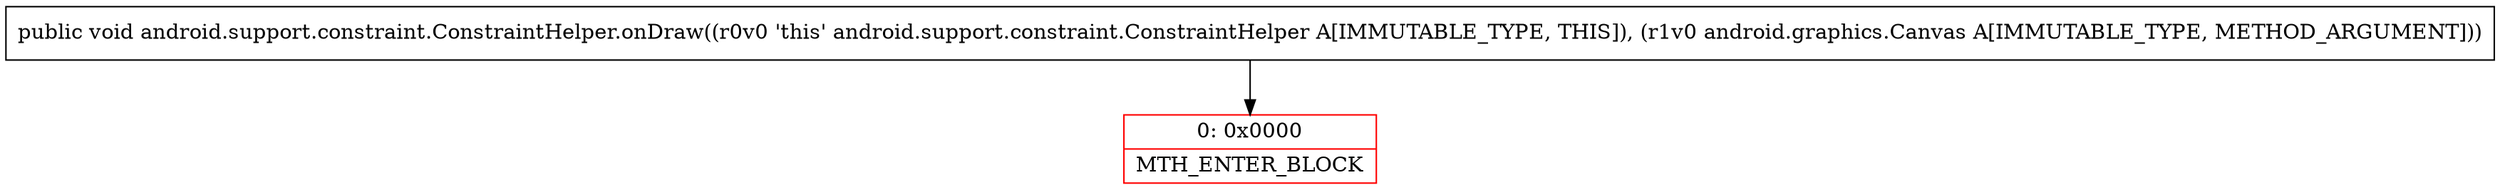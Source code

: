 digraph "CFG forandroid.support.constraint.ConstraintHelper.onDraw(Landroid\/graphics\/Canvas;)V" {
subgraph cluster_Region_1916771118 {
label = "R(0)";
node [shape=record,color=blue];
}
Node_0 [shape=record,color=red,label="{0\:\ 0x0000|MTH_ENTER_BLOCK\l}"];
MethodNode[shape=record,label="{public void android.support.constraint.ConstraintHelper.onDraw((r0v0 'this' android.support.constraint.ConstraintHelper A[IMMUTABLE_TYPE, THIS]), (r1v0 android.graphics.Canvas A[IMMUTABLE_TYPE, METHOD_ARGUMENT])) }"];
MethodNode -> Node_0;
}

